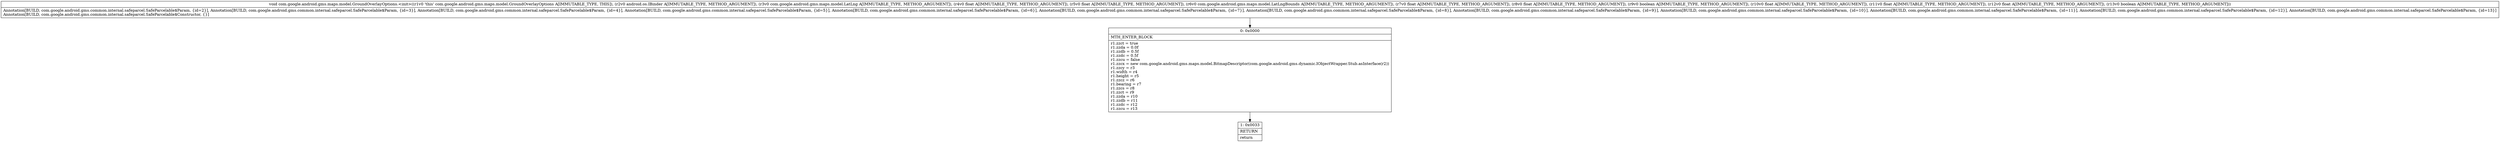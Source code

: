 digraph "CFG forcom.google.android.gms.maps.model.GroundOverlayOptions.\<init\>(Landroid\/os\/IBinder;Lcom\/google\/android\/gms\/maps\/model\/LatLng;FFLcom\/google\/android\/gms\/maps\/model\/LatLngBounds;FFZFFFZ)V" {
Node_0 [shape=record,label="{0\:\ 0x0000|MTH_ENTER_BLOCK\l|r1.zzct = true\lr1.zzda = 0.0f\lr1.zzdb = 0.5f\lr1.zzdc = 0.5f\lr1.zzcu = false\lr1.zzcx = new com.google.android.gms.maps.model.BitmapDescriptor(com.google.android.gms.dynamic.IObjectWrapper.Stub.asInterface(r2))\lr1.zzcy = r3\lr1.width = r4\lr1.height = r5\lr1.zzcz = r6\lr1.bearing = r7\lr1.zzcs = r8\lr1.zzct = r9\lr1.zzda = r10\lr1.zzdb = r11\lr1.zzdc = r12\lr1.zzcu = r13\l}"];
Node_1 [shape=record,label="{1\:\ 0x0033|RETURN\l|return\l}"];
MethodNode[shape=record,label="{void com.google.android.gms.maps.model.GroundOverlayOptions.\<init\>((r1v0 'this' com.google.android.gms.maps.model.GroundOverlayOptions A[IMMUTABLE_TYPE, THIS]), (r2v0 android.os.IBinder A[IMMUTABLE_TYPE, METHOD_ARGUMENT]), (r3v0 com.google.android.gms.maps.model.LatLng A[IMMUTABLE_TYPE, METHOD_ARGUMENT]), (r4v0 float A[IMMUTABLE_TYPE, METHOD_ARGUMENT]), (r5v0 float A[IMMUTABLE_TYPE, METHOD_ARGUMENT]), (r6v0 com.google.android.gms.maps.model.LatLngBounds A[IMMUTABLE_TYPE, METHOD_ARGUMENT]), (r7v0 float A[IMMUTABLE_TYPE, METHOD_ARGUMENT]), (r8v0 float A[IMMUTABLE_TYPE, METHOD_ARGUMENT]), (r9v0 boolean A[IMMUTABLE_TYPE, METHOD_ARGUMENT]), (r10v0 float A[IMMUTABLE_TYPE, METHOD_ARGUMENT]), (r11v0 float A[IMMUTABLE_TYPE, METHOD_ARGUMENT]), (r12v0 float A[IMMUTABLE_TYPE, METHOD_ARGUMENT]), (r13v0 boolean A[IMMUTABLE_TYPE, METHOD_ARGUMENT]))  | Annotation[BUILD, com.google.android.gms.common.internal.safeparcel.SafeParcelable$Param, \{id=2\}], Annotation[BUILD, com.google.android.gms.common.internal.safeparcel.SafeParcelable$Param, \{id=3\}], Annotation[BUILD, com.google.android.gms.common.internal.safeparcel.SafeParcelable$Param, \{id=4\}], Annotation[BUILD, com.google.android.gms.common.internal.safeparcel.SafeParcelable$Param, \{id=5\}], Annotation[BUILD, com.google.android.gms.common.internal.safeparcel.SafeParcelable$Param, \{id=6\}], Annotation[BUILD, com.google.android.gms.common.internal.safeparcel.SafeParcelable$Param, \{id=7\}], Annotation[BUILD, com.google.android.gms.common.internal.safeparcel.SafeParcelable$Param, \{id=8\}], Annotation[BUILD, com.google.android.gms.common.internal.safeparcel.SafeParcelable$Param, \{id=9\}], Annotation[BUILD, com.google.android.gms.common.internal.safeparcel.SafeParcelable$Param, \{id=10\}], Annotation[BUILD, com.google.android.gms.common.internal.safeparcel.SafeParcelable$Param, \{id=11\}], Annotation[BUILD, com.google.android.gms.common.internal.safeparcel.SafeParcelable$Param, \{id=12\}], Annotation[BUILD, com.google.android.gms.common.internal.safeparcel.SafeParcelable$Param, \{id=13\}]\lAnnotation[BUILD, com.google.android.gms.common.internal.safeparcel.SafeParcelable$Constructor, \{\}]\l}"];
MethodNode -> Node_0;
Node_0 -> Node_1;
}

